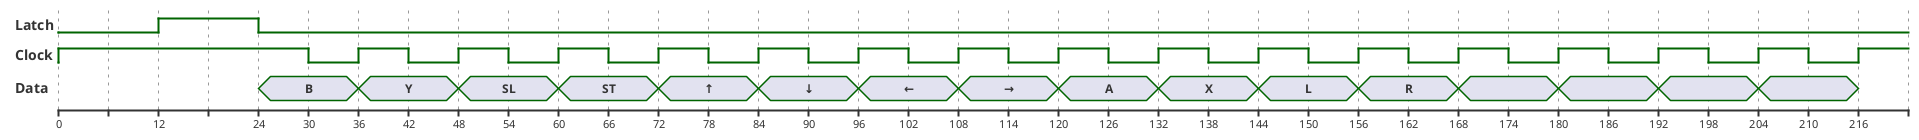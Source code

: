 @startuml
mode compact

binary "Latch" as latch
binary "Clock" as clock
concise "Data" as data

@latch
0 is 0
+12 is 1
+12 is 0

@clock
0 is 1
+30 is 0
+6 is 1
+6 is 0
+6 is 1
+6 is 0
+6 is 1
+6 is 0
+6 is 1
+6 is 0
+6 is 1
+6 is 0
+6 is 1
+6 is 0
+6 is 1
+6 is 0
+6 is 1
+6 is 0
+6 is 1
+6 is 0
+6 is 1
+6 is 0
+6 is 1
+6 is 0
+6 is 1
+6 is 0
+6 is 1
+6 is 0
+6 is 1
+6 is 0
+6 is 1
+6 is 0
+6 is 1

@data
24 is "B"
+12 is "Y"
+12 is "SL"
+12 is "ST"
+12 is "↑"
+12 is "↓"
+12 is "←"
+12 is "→"
+12 is "A"
+12 is "X"
+12 is "L"
+12 is "R"
+12 is ""
+12 is ""
+12 is ""
+12 is ""
+12 is {hidden}

@enduml
